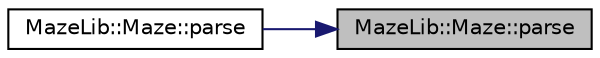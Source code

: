 digraph "MazeLib::Maze::parse"
{
 // LATEX_PDF_SIZE
  edge [fontname="Helvetica",fontsize="10",labelfontname="Helvetica",labelfontsize="10"];
  node [fontname="Helvetica",fontsize="10",shape=record];
  rankdir="RL";
  Node1 [label="MazeLib::Maze::parse",height=0.2,width=0.4,color="black", fillcolor="grey75", style="filled", fontcolor="black",tooltip="特定の迷路の文字列(*.maze ファイル)から壁をパースする"];
  Node1 -> Node2 [dir="back",color="midnightblue",fontsize="10",style="solid",fontname="Helvetica"];
  Node2 [label="MazeLib::Maze::parse",height=0.2,width=0.4,color="black", fillcolor="white", style="filled",URL="$d8/d25/classMazeLib_1_1Maze.html#acd6e8455d36f472a978e350ad0eeeb87",tooltip=" "];
}
